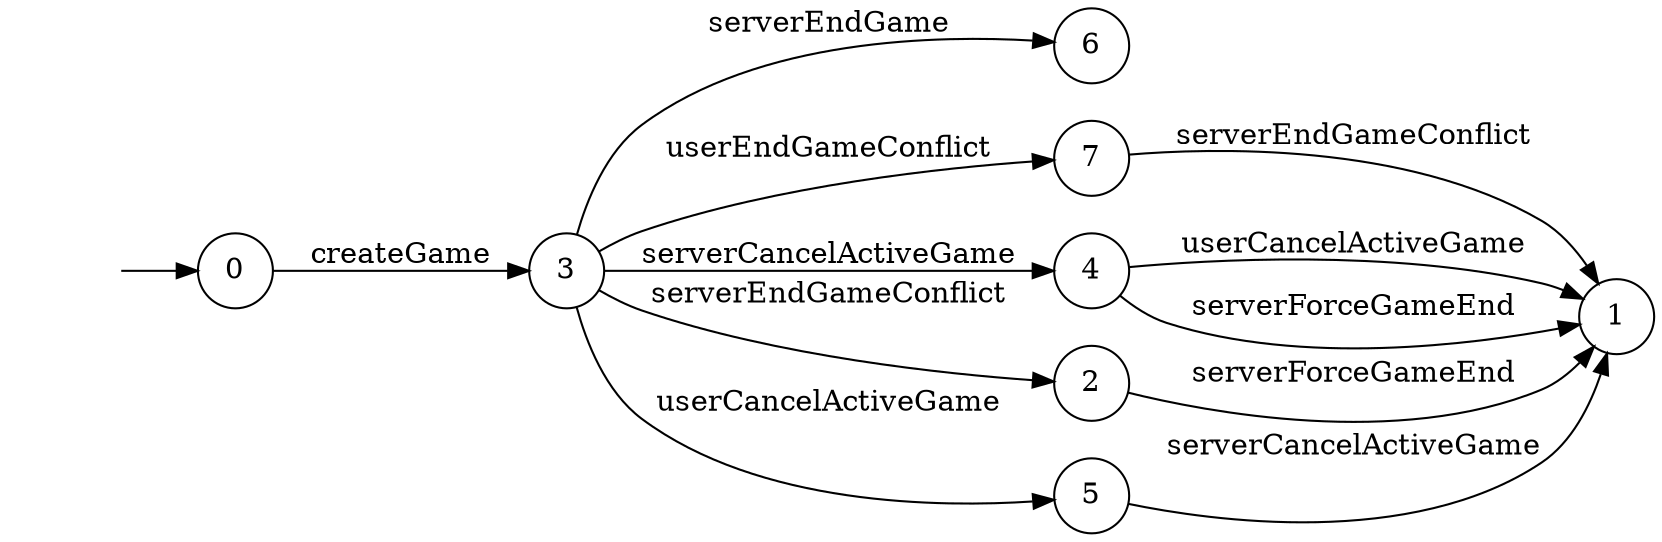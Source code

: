 digraph "./InvConPlus/Dapp-Automata-data/result/model/0x7e0178e1720e8b3a52086a23187947f35b6f3fc4/GameChannel/FSM-6" {
	graph [rankdir=LR]
	"" [label="" shape=plaintext]
	6 [label=6 shape=circle]
	7 [label=7 shape=circle]
	0 [label=0 shape=circle]
	4 [label=4 shape=circle]
	3 [label=3 shape=circle]
	1 [label=1 shape=circle]
	2 [label=2 shape=circle]
	5 [label=5 shape=circle]
	"" -> 0 [label=""]
	0 -> 3 [label=createGame]
	3 -> 6 [label=serverEndGame]
	3 -> 5 [label=userCancelActiveGame]
	3 -> 4 [label=serverCancelActiveGame]
	3 -> 7 [label=userEndGameConflict]
	3 -> 2 [label=serverEndGameConflict]
	2 -> 1 [label=serverForceGameEnd]
	7 -> 1 [label=serverEndGameConflict]
	4 -> 1 [label=userCancelActiveGame]
	4 -> 1 [label=serverForceGameEnd]
	5 -> 1 [label=serverCancelActiveGame]
}
